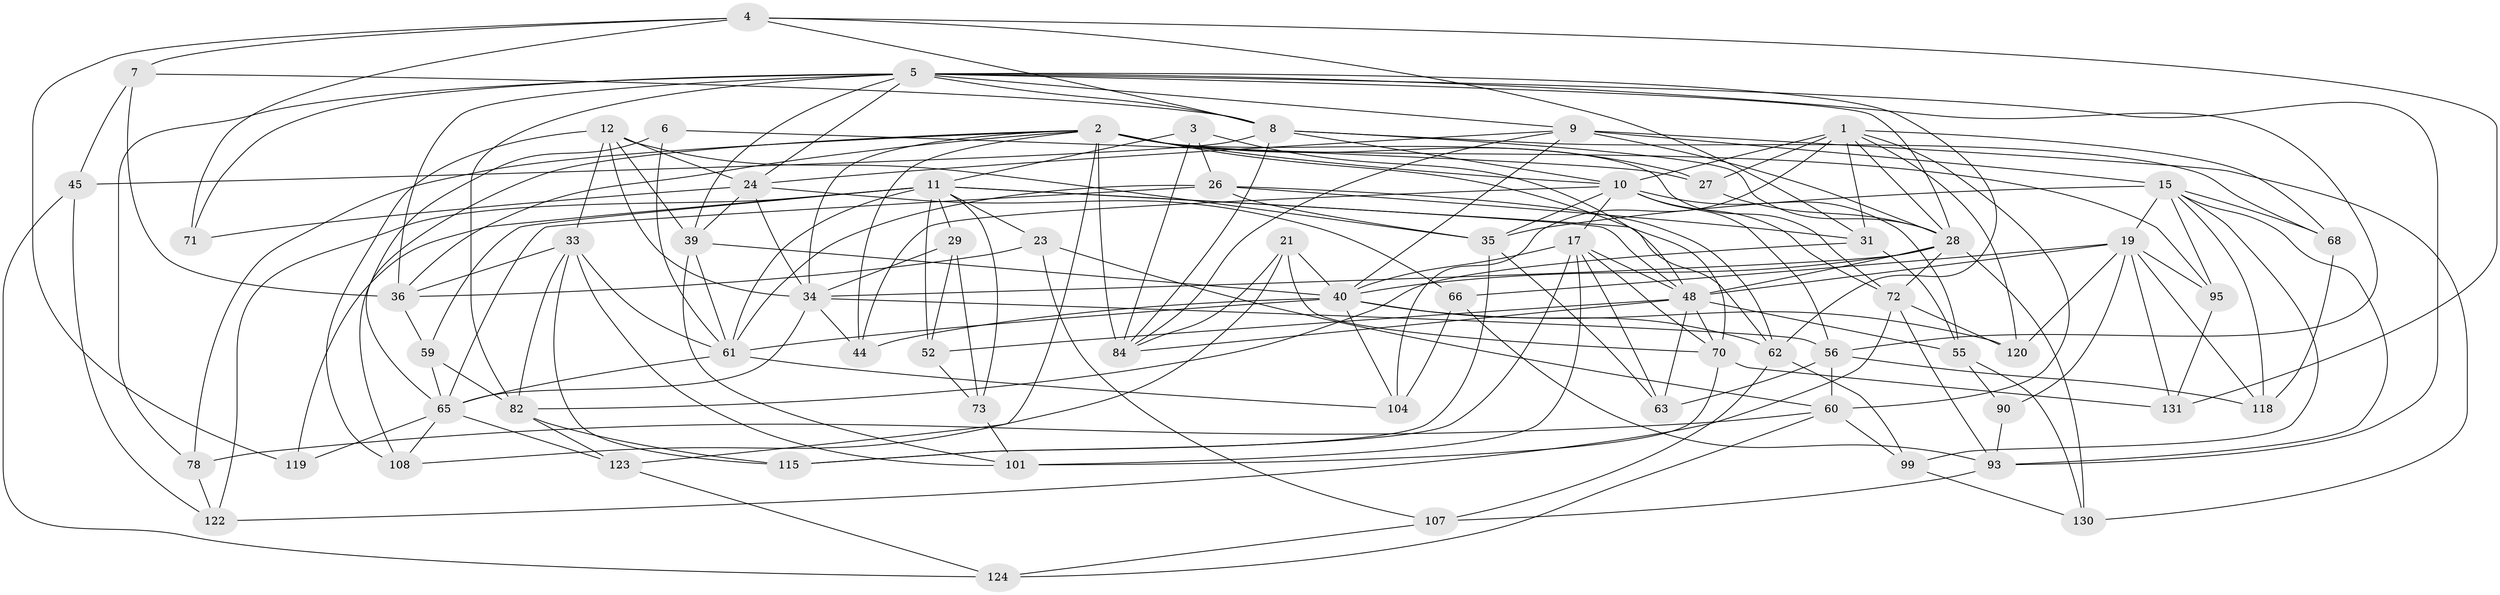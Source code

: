 // original degree distribution, {4: 1.0}
// Generated by graph-tools (version 1.1) at 2025/16/03/09/25 04:16:35]
// undirected, 67 vertices, 190 edges
graph export_dot {
graph [start="1"]
  node [color=gray90,style=filled];
  1 [super="+57+38+14"];
  2 [super="+47+41+96"];
  3;
  4 [super="+87"];
  5 [super="+16+97+102"];
  6;
  7;
  8 [super="+18+32"];
  9 [super="+75"];
  10 [super="+54+37+53"];
  11 [super="+51+46+13"];
  12 [super="+42"];
  15 [super="+89+91"];
  17 [super="+49+74"];
  19 [super="+20+25"];
  21;
  23;
  24 [super="+43+109"];
  26 [super="+113"];
  27 [super="+114"];
  28 [super="+30"];
  29;
  31 [super="+117"];
  33 [super="+69"];
  34 [super="+58"];
  35 [super="+92"];
  36 [super="+126"];
  39 [super="+133"];
  40 [super="+110+129+106"];
  44;
  45;
  48 [super="+50"];
  52;
  55 [super="+134"];
  56 [super="+127"];
  59;
  60 [super="+121"];
  61 [super="+88+67"];
  62 [super="+111"];
  63;
  65 [super="+77+125"];
  66;
  68;
  70 [super="+81"];
  71;
  72 [super="+85"];
  73;
  78;
  82 [super="+116"];
  84 [super="+103"];
  90;
  93 [super="+94"];
  95;
  99;
  101 [super="+112"];
  104;
  107;
  108;
  115;
  118;
  119;
  120;
  122;
  123;
  124;
  130;
  131;
  1 -- 104;
  1 -- 31 [weight=2];
  1 -- 68;
  1 -- 120;
  1 -- 27 [weight=2];
  1 -- 10 [weight=3];
  1 -- 28;
  1 -- 60;
  2 -- 44;
  2 -- 36;
  2 -- 84;
  2 -- 72;
  2 -- 123;
  2 -- 78;
  2 -- 108;
  2 -- 27;
  2 -- 70;
  2 -- 95;
  2 -- 10;
  2 -- 34;
  3 -- 84;
  3 -- 26;
  3 -- 11;
  3 -- 48;
  4 -- 119;
  4 -- 7;
  4 -- 31;
  4 -- 8;
  4 -- 131;
  4 -- 71;
  5 -- 62;
  5 -- 82;
  5 -- 39;
  5 -- 28;
  5 -- 93;
  5 -- 8;
  5 -- 56;
  5 -- 9;
  5 -- 36;
  5 -- 24;
  5 -- 78;
  5 -- 71;
  6 -- 27 [weight=2];
  6 -- 65;
  6 -- 61;
  7 -- 45;
  7 -- 36;
  7 -- 8;
  8 -- 68;
  8 -- 45;
  8 -- 84;
  8 -- 10;
  8 -- 28;
  9 -- 40;
  9 -- 15 [weight=2];
  9 -- 130;
  9 -- 84;
  9 -- 28;
  9 -- 24;
  10 -- 56;
  10 -- 55 [weight=2];
  10 -- 72;
  10 -- 44;
  10 -- 17;
  10 -- 35;
  11 -- 122;
  11 -- 52;
  11 -- 61;
  11 -- 119 [weight=2];
  11 -- 23;
  11 -- 59;
  11 -- 29;
  11 -- 73;
  11 -- 62;
  11 -- 48;
  12 -- 108;
  12 -- 35;
  12 -- 39;
  12 -- 24;
  12 -- 33;
  12 -- 34;
  15 -- 68;
  15 -- 35;
  15 -- 99;
  15 -- 118;
  15 -- 93;
  15 -- 95;
  15 -- 19 [weight=2];
  17 -- 115;
  17 -- 101 [weight=2];
  17 -- 40;
  17 -- 70;
  17 -- 63;
  17 -- 48;
  19 -- 120;
  19 -- 90 [weight=2];
  19 -- 48;
  19 -- 66;
  19 -- 131;
  19 -- 118;
  19 -- 95;
  21 -- 108;
  21 -- 84;
  21 -- 40;
  21 -- 70;
  23 -- 107;
  23 -- 36;
  23 -- 60;
  24 -- 66;
  24 -- 71 [weight=2];
  24 -- 39;
  24 -- 34;
  26 -- 62;
  26 -- 61;
  26 -- 65;
  26 -- 35;
  26 -- 31;
  27 -- 28;
  28 -- 72;
  28 -- 34;
  28 -- 130;
  28 -- 40;
  28 -- 48;
  29 -- 52;
  29 -- 73;
  29 -- 34;
  31 -- 55;
  31 -- 82;
  33 -- 82;
  33 -- 101;
  33 -- 115;
  33 -- 36;
  33 -- 61;
  34 -- 65;
  34 -- 56;
  34 -- 44;
  35 -- 115;
  35 -- 63;
  36 -- 59;
  39 -- 101;
  39 -- 40;
  39 -- 61;
  40 -- 104;
  40 -- 44;
  40 -- 61;
  40 -- 62;
  40 -- 120;
  45 -- 124;
  45 -- 122;
  48 -- 84;
  48 -- 70;
  48 -- 52;
  48 -- 55;
  48 -- 63;
  52 -- 73;
  55 -- 130;
  55 -- 90;
  56 -- 60;
  56 -- 118;
  56 -- 63;
  59 -- 65;
  59 -- 82;
  60 -- 124;
  60 -- 99;
  60 -- 78;
  61 -- 104;
  61 -- 65;
  62 -- 107;
  62 -- 99;
  65 -- 123;
  65 -- 108;
  65 -- 119;
  66 -- 104;
  66 -- 93;
  68 -- 118;
  70 -- 101;
  70 -- 131;
  72 -- 120;
  72 -- 122;
  72 -- 93;
  73 -- 101;
  78 -- 122;
  82 -- 123;
  82 -- 115;
  90 -- 93;
  93 -- 107;
  95 -- 131;
  99 -- 130;
  107 -- 124;
  123 -- 124;
}
